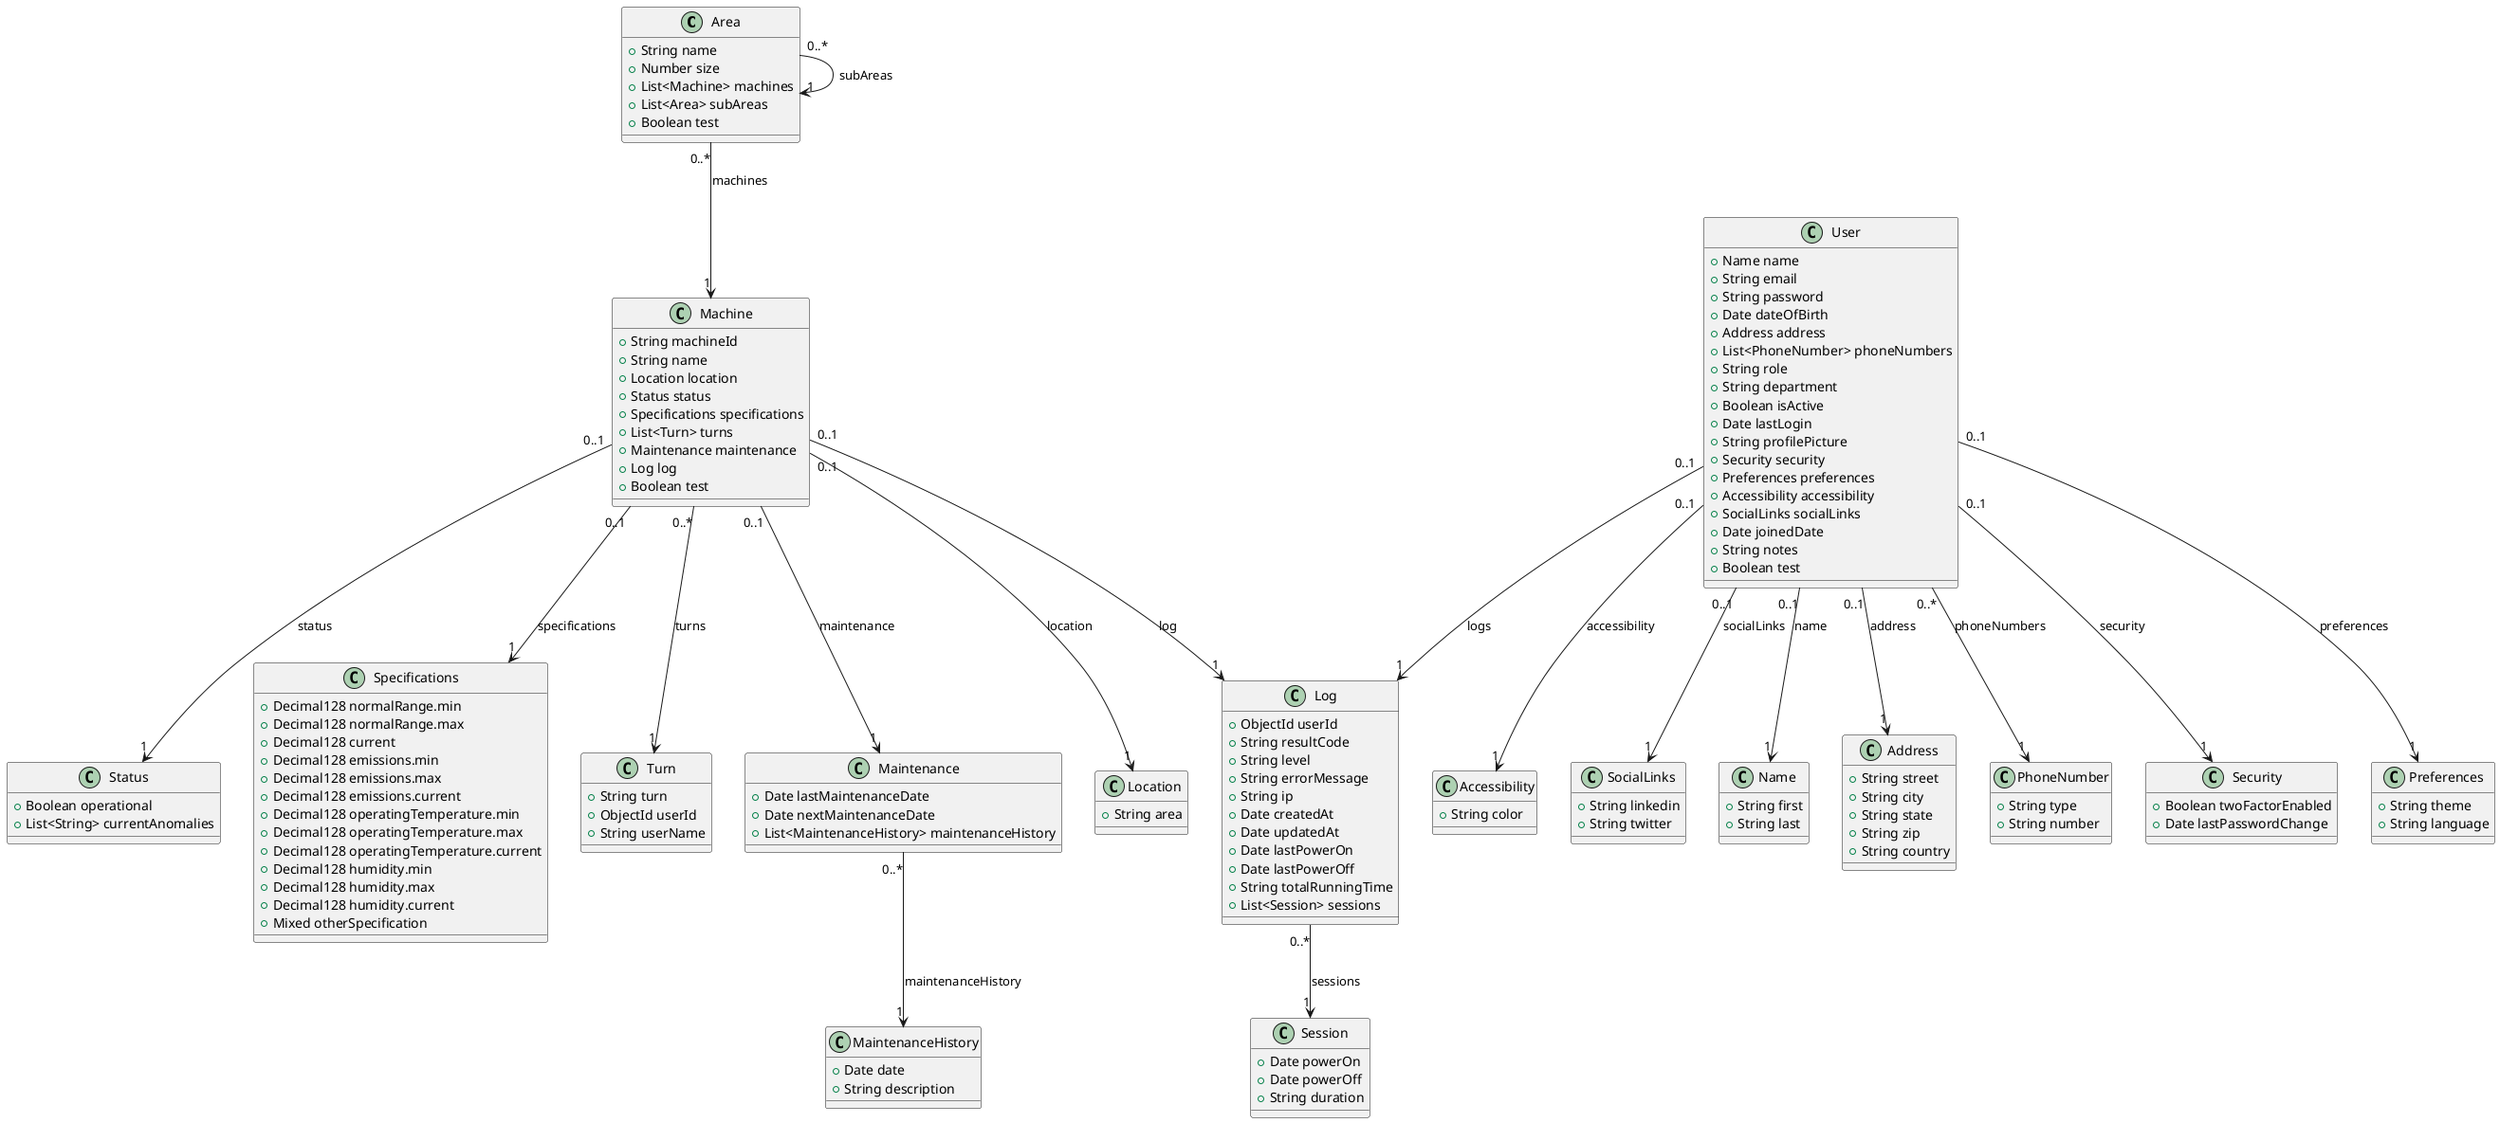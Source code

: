 @startuml

class Area {
  +String name
  +Number size
  +List<Machine> machines
  +List<Area> subAreas
  +Boolean test
}

class Log {
  +ObjectId userId
  +String resultCode
  +String level
  +String errorMessage
  +String ip
  +Date createdAt
  +Date updatedAt
}

class Machine {
  +String machineId
  +String name
  +Location location
  +Status status
  +Specifications specifications
  +List<Turn> turns
  +Maintenance maintenance
  +Log log
  +Boolean test
}

class User {
  +Name name
  +String email
  +String password
  +Date dateOfBirth
  +Address address
  +List<PhoneNumber> phoneNumbers
  +String role
  +String department
  +Boolean isActive
  +Date lastLogin
  +String profilePicture
  +Security security
  +Preferences preferences
  +Accessibility accessibility
  +SocialLinks socialLinks
  +Date joinedDate
  +String notes
  +Boolean test
}

class Location {
  +String area
}

class Status {
  +Boolean operational
  +List<String> currentAnomalies
}

class Specifications {
  +Decimal128 normalRange.min
  +Decimal128 normalRange.max
  +Decimal128 current
  +Decimal128 emissions.min
  +Decimal128 emissions.max
  +Decimal128 emissions.current
  +Decimal128 operatingTemperature.min
  +Decimal128 operatingTemperature.max
  +Decimal128 operatingTemperature.current
  +Decimal128 humidity.min
  +Decimal128 humidity.max
  +Decimal128 humidity.current
  +Mixed otherSpecification
}

class Turn {
  +String turn
  +ObjectId userId
  +String userName
}

class Maintenance {
  +Date lastMaintenanceDate
  +Date nextMaintenanceDate
  +List<MaintenanceHistory> maintenanceHistory
}

class MaintenanceHistory {
  +Date date
  +String description
}

class Log {
  +Date lastPowerOn
  +Date lastPowerOff
  +String totalRunningTime
  +List<Session> sessions
}

class Session {
  +Date powerOn
  +Date powerOff
  +String duration
}

class Name {
  +String first
  +String last
}

class Address {
  +String street
  +String city
  +String state
  +String zip
  +String country
}

class PhoneNumber {
  +String type
  +String number
}

class Security {
  +Boolean twoFactorEnabled
  +Date lastPasswordChange
}

class Preferences {
  +String theme
  +String language
}

class Accessibility {
  +String color
}

class SocialLinks {
  +String linkedin
  +String twitter
}

Area "0..*" --> "1" Area : subAreas
Area "0..*" --> "1" Machine : machines
User "0..1" --> "1" Log : logs
Machine "0..1" --> "1" Location : location
Machine "0..1" --> "1" Status : status
Machine "0..1" --> "1" Specifications : specifications
Machine "0..*" --> "1" Turn : turns
Machine "0..1" --> "1" Maintenance : maintenance
Machine "0..1" --> "1" Log : log
User "0..1" --> "1" Name : name
User "0..1" --> "1" Address : address
User "0..*" --> "1" PhoneNumber : phoneNumbers
User "0..1" --> "1" Security : security
User "0..1" --> "1" Preferences : preferences
User "0..1" --> "1" Accessibility : accessibility
User "0..1" --> "1" SocialLinks : socialLinks
Maintenance "0..*" --> "1" MaintenanceHistory : maintenanceHistory
Log "0..*" --> "1" Session : sessions

@enduml
